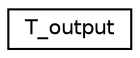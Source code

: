 digraph "Graphical Class Hierarchy"
{
 // LATEX_PDF_SIZE
  edge [fontname="Helvetica",fontsize="10",labelfontname="Helvetica",labelfontsize="10"];
  node [fontname="Helvetica",fontsize="10",shape=record];
  rankdir="LR";
  Node0 [label="T_output",height=0.2,width=0.4,color="black", fillcolor="white", style="filled",URL="$classT__output.html",tooltip=" "];
}
